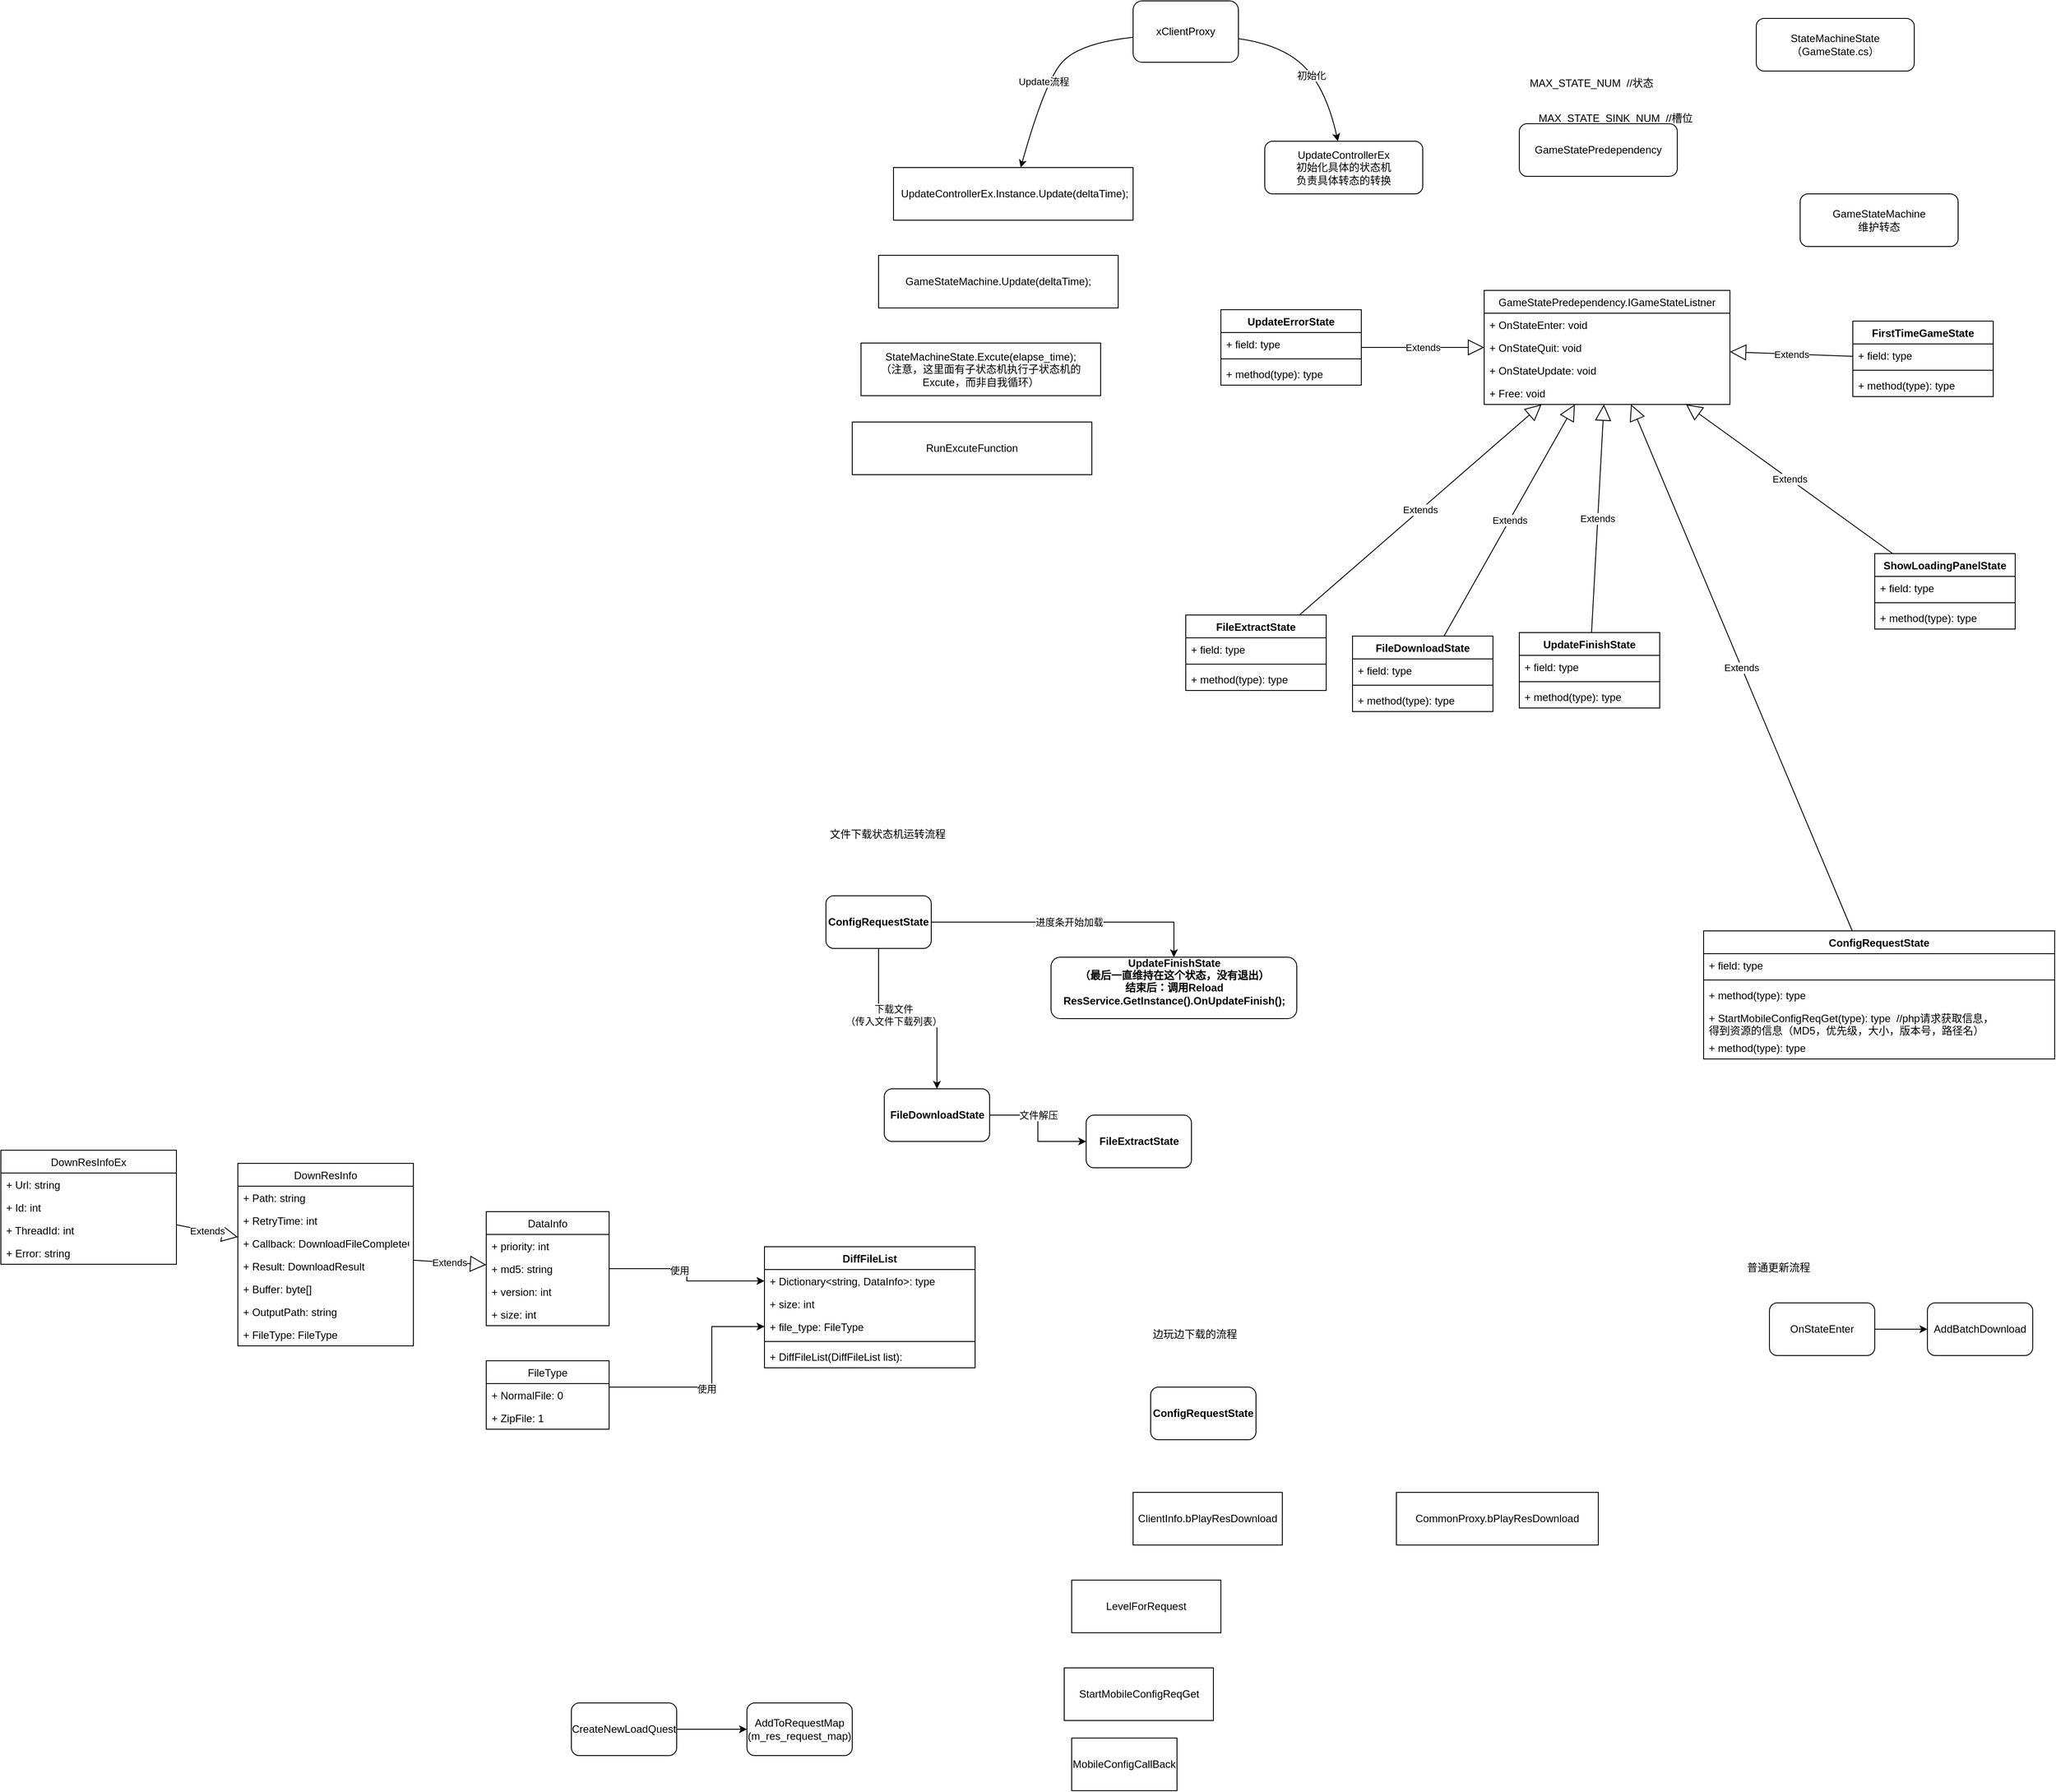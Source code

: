 <mxfile version="13.10.2" type="github">
  <diagram id="poAoHHD4wJXneolooooK" name="Page-1">
    <mxGraphModel dx="3327" dy="934" grid="1" gridSize="10" guides="1" tooltips="1" connect="1" arrows="1" fold="1" page="1" pageScale="1" pageWidth="827" pageHeight="1169" math="0" shadow="0">
      <root>
        <mxCell id="0" />
        <mxCell id="1" parent="0" />
        <mxCell id="TegShTSiwR75E2xf8N01-50" value="GameStatePredependency" style="rounded=1;whiteSpace=wrap;html=1;" parent="1" vertex="1">
          <mxGeometry x="210" y="360" width="180" height="60" as="geometry" />
        </mxCell>
        <mxCell id="TegShTSiwR75E2xf8N01-51" value="GameStatePredependency.IGameStateListner" style="swimlane;fontStyle=0;childLayout=stackLayout;horizontal=1;startSize=26;fillColor=none;horizontalStack=0;resizeParent=1;resizeParentMax=0;resizeLast=0;collapsible=1;marginBottom=0;" parent="1" vertex="1">
          <mxGeometry x="170" y="550" width="280" height="130" as="geometry" />
        </mxCell>
        <mxCell id="TegShTSiwR75E2xf8N01-52" value="+ OnStateEnter: void" style="text;strokeColor=none;fillColor=none;align=left;verticalAlign=top;spacingLeft=4;spacingRight=4;overflow=hidden;rotatable=0;points=[[0,0.5],[1,0.5]];portConstraint=eastwest;" parent="TegShTSiwR75E2xf8N01-51" vertex="1">
          <mxGeometry y="26" width="280" height="26" as="geometry" />
        </mxCell>
        <mxCell id="TegShTSiwR75E2xf8N01-53" value="+ OnStateQuit: void" style="text;strokeColor=none;fillColor=none;align=left;verticalAlign=top;spacingLeft=4;spacingRight=4;overflow=hidden;rotatable=0;points=[[0,0.5],[1,0.5]];portConstraint=eastwest;" parent="TegShTSiwR75E2xf8N01-51" vertex="1">
          <mxGeometry y="52" width="280" height="26" as="geometry" />
        </mxCell>
        <mxCell id="TegShTSiwR75E2xf8N01-54" value="+ OnStateUpdate: void" style="text;strokeColor=none;fillColor=none;align=left;verticalAlign=top;spacingLeft=4;spacingRight=4;overflow=hidden;rotatable=0;points=[[0,0.5],[1,0.5]];portConstraint=eastwest;" parent="TegShTSiwR75E2xf8N01-51" vertex="1">
          <mxGeometry y="78" width="280" height="26" as="geometry" />
        </mxCell>
        <mxCell id="TegShTSiwR75E2xf8N01-55" value="+ Free: void" style="text;strokeColor=none;fillColor=none;align=left;verticalAlign=top;spacingLeft=4;spacingRight=4;overflow=hidden;rotatable=0;points=[[0,0.5],[1,0.5]];portConstraint=eastwest;" parent="TegShTSiwR75E2xf8N01-51" vertex="1">
          <mxGeometry y="104" width="280" height="26" as="geometry" />
        </mxCell>
        <mxCell id="TegShTSiwR75E2xf8N01-56" value="MAX_STATE_SINK_NUM&amp;nbsp; //槽位" style="text;whiteSpace=wrap;html=1;" parent="1" vertex="1">
          <mxGeometry x="230" y="340" width="190" height="30" as="geometry" />
        </mxCell>
        <mxCell id="TegShTSiwR75E2xf8N01-57" value="MAX_STATE_NUM&amp;nbsp; //状态" style="text;whiteSpace=wrap;html=1;" parent="1" vertex="1">
          <mxGeometry x="220" y="300" width="170" height="30" as="geometry" />
        </mxCell>
        <mxCell id="TegShTSiwR75E2xf8N01-58" value="UpdateErrorState" style="swimlane;fontStyle=1;align=center;verticalAlign=top;childLayout=stackLayout;horizontal=1;startSize=26;horizontalStack=0;resizeParent=1;resizeParentMax=0;resizeLast=0;collapsible=1;marginBottom=0;" parent="1" vertex="1">
          <mxGeometry x="-130" y="572" width="160" height="86" as="geometry" />
        </mxCell>
        <mxCell id="TegShTSiwR75E2xf8N01-59" value="+ field: type" style="text;strokeColor=none;fillColor=none;align=left;verticalAlign=top;spacingLeft=4;spacingRight=4;overflow=hidden;rotatable=0;points=[[0,0.5],[1,0.5]];portConstraint=eastwest;" parent="TegShTSiwR75E2xf8N01-58" vertex="1">
          <mxGeometry y="26" width="160" height="26" as="geometry" />
        </mxCell>
        <mxCell id="TegShTSiwR75E2xf8N01-60" value="" style="line;strokeWidth=1;fillColor=none;align=left;verticalAlign=middle;spacingTop=-1;spacingLeft=3;spacingRight=3;rotatable=0;labelPosition=right;points=[];portConstraint=eastwest;" parent="TegShTSiwR75E2xf8N01-58" vertex="1">
          <mxGeometry y="52" width="160" height="8" as="geometry" />
        </mxCell>
        <mxCell id="TegShTSiwR75E2xf8N01-61" value="+ method(type): type" style="text;strokeColor=none;fillColor=none;align=left;verticalAlign=top;spacingLeft=4;spacingRight=4;overflow=hidden;rotatable=0;points=[[0,0.5],[1,0.5]];portConstraint=eastwest;" parent="TegShTSiwR75E2xf8N01-58" vertex="1">
          <mxGeometry y="60" width="160" height="26" as="geometry" />
        </mxCell>
        <mxCell id="TegShTSiwR75E2xf8N01-62" value="Extends" style="endArrow=block;endSize=16;endFill=0;html=1;" parent="1" source="TegShTSiwR75E2xf8N01-58" target="TegShTSiwR75E2xf8N01-51" edge="1">
          <mxGeometry width="160" relative="1" as="geometry">
            <mxPoint x="330" y="410" as="sourcePoint" />
            <mxPoint x="490" y="410" as="targetPoint" />
          </mxGeometry>
        </mxCell>
        <mxCell id="TegShTSiwR75E2xf8N01-63" value="ShowLoadingPanelState" style="swimlane;fontStyle=1;align=center;verticalAlign=top;childLayout=stackLayout;horizontal=1;startSize=26;horizontalStack=0;resizeParent=1;resizeParentMax=0;resizeLast=0;collapsible=1;marginBottom=0;" parent="1" vertex="1">
          <mxGeometry x="615" y="850" width="160" height="86" as="geometry" />
        </mxCell>
        <mxCell id="TegShTSiwR75E2xf8N01-64" value="+ field: type" style="text;strokeColor=none;fillColor=none;align=left;verticalAlign=top;spacingLeft=4;spacingRight=4;overflow=hidden;rotatable=0;points=[[0,0.5],[1,0.5]];portConstraint=eastwest;" parent="TegShTSiwR75E2xf8N01-63" vertex="1">
          <mxGeometry y="26" width="160" height="26" as="geometry" />
        </mxCell>
        <mxCell id="TegShTSiwR75E2xf8N01-65" value="" style="line;strokeWidth=1;fillColor=none;align=left;verticalAlign=middle;spacingTop=-1;spacingLeft=3;spacingRight=3;rotatable=0;labelPosition=right;points=[];portConstraint=eastwest;" parent="TegShTSiwR75E2xf8N01-63" vertex="1">
          <mxGeometry y="52" width="160" height="8" as="geometry" />
        </mxCell>
        <mxCell id="TegShTSiwR75E2xf8N01-66" value="+ method(type): type" style="text;strokeColor=none;fillColor=none;align=left;verticalAlign=top;spacingLeft=4;spacingRight=4;overflow=hidden;rotatable=0;points=[[0,0.5],[1,0.5]];portConstraint=eastwest;" parent="TegShTSiwR75E2xf8N01-63" vertex="1">
          <mxGeometry y="60" width="160" height="26" as="geometry" />
        </mxCell>
        <mxCell id="TegShTSiwR75E2xf8N01-67" value="UpdateFinishState" style="swimlane;fontStyle=1;align=center;verticalAlign=top;childLayout=stackLayout;horizontal=1;startSize=26;horizontalStack=0;resizeParent=1;resizeParentMax=0;resizeLast=0;collapsible=1;marginBottom=0;" parent="1" vertex="1">
          <mxGeometry x="210" y="940" width="160" height="86" as="geometry" />
        </mxCell>
        <mxCell id="TegShTSiwR75E2xf8N01-68" value="+ field: type" style="text;strokeColor=none;fillColor=none;align=left;verticalAlign=top;spacingLeft=4;spacingRight=4;overflow=hidden;rotatable=0;points=[[0,0.5],[1,0.5]];portConstraint=eastwest;" parent="TegShTSiwR75E2xf8N01-67" vertex="1">
          <mxGeometry y="26" width="160" height="26" as="geometry" />
        </mxCell>
        <mxCell id="TegShTSiwR75E2xf8N01-69" value="" style="line;strokeWidth=1;fillColor=none;align=left;verticalAlign=middle;spacingTop=-1;spacingLeft=3;spacingRight=3;rotatable=0;labelPosition=right;points=[];portConstraint=eastwest;" parent="TegShTSiwR75E2xf8N01-67" vertex="1">
          <mxGeometry y="52" width="160" height="8" as="geometry" />
        </mxCell>
        <mxCell id="TegShTSiwR75E2xf8N01-70" value="+ method(type): type" style="text;strokeColor=none;fillColor=none;align=left;verticalAlign=top;spacingLeft=4;spacingRight=4;overflow=hidden;rotatable=0;points=[[0,0.5],[1,0.5]];portConstraint=eastwest;" parent="TegShTSiwR75E2xf8N01-67" vertex="1">
          <mxGeometry y="60" width="160" height="26" as="geometry" />
        </mxCell>
        <mxCell id="TegShTSiwR75E2xf8N01-71" value="FirstTimeGameState" style="swimlane;fontStyle=1;align=center;verticalAlign=top;childLayout=stackLayout;horizontal=1;startSize=26;horizontalStack=0;resizeParent=1;resizeParentMax=0;resizeLast=0;collapsible=1;marginBottom=0;" parent="1" vertex="1">
          <mxGeometry x="590" y="585" width="160" height="86" as="geometry" />
        </mxCell>
        <mxCell id="TegShTSiwR75E2xf8N01-72" value="+ field: type" style="text;strokeColor=none;fillColor=none;align=left;verticalAlign=top;spacingLeft=4;spacingRight=4;overflow=hidden;rotatable=0;points=[[0,0.5],[1,0.5]];portConstraint=eastwest;" parent="TegShTSiwR75E2xf8N01-71" vertex="1">
          <mxGeometry y="26" width="160" height="26" as="geometry" />
        </mxCell>
        <mxCell id="TegShTSiwR75E2xf8N01-73" value="" style="line;strokeWidth=1;fillColor=none;align=left;verticalAlign=middle;spacingTop=-1;spacingLeft=3;spacingRight=3;rotatable=0;labelPosition=right;points=[];portConstraint=eastwest;" parent="TegShTSiwR75E2xf8N01-71" vertex="1">
          <mxGeometry y="52" width="160" height="8" as="geometry" />
        </mxCell>
        <mxCell id="TegShTSiwR75E2xf8N01-74" value="+ method(type): type" style="text;strokeColor=none;fillColor=none;align=left;verticalAlign=top;spacingLeft=4;spacingRight=4;overflow=hidden;rotatable=0;points=[[0,0.5],[1,0.5]];portConstraint=eastwest;" parent="TegShTSiwR75E2xf8N01-71" vertex="1">
          <mxGeometry y="60" width="160" height="26" as="geometry" />
        </mxCell>
        <mxCell id="TegShTSiwR75E2xf8N01-75" value="FileExtractState" style="swimlane;fontStyle=1;align=center;verticalAlign=top;childLayout=stackLayout;horizontal=1;startSize=26;horizontalStack=0;resizeParent=1;resizeParentMax=0;resizeLast=0;collapsible=1;marginBottom=0;" parent="1" vertex="1">
          <mxGeometry x="-170" y="920" width="160" height="86" as="geometry" />
        </mxCell>
        <mxCell id="TegShTSiwR75E2xf8N01-76" value="+ field: type" style="text;strokeColor=none;fillColor=none;align=left;verticalAlign=top;spacingLeft=4;spacingRight=4;overflow=hidden;rotatable=0;points=[[0,0.5],[1,0.5]];portConstraint=eastwest;" parent="TegShTSiwR75E2xf8N01-75" vertex="1">
          <mxGeometry y="26" width="160" height="26" as="geometry" />
        </mxCell>
        <mxCell id="TegShTSiwR75E2xf8N01-77" value="" style="line;strokeWidth=1;fillColor=none;align=left;verticalAlign=middle;spacingTop=-1;spacingLeft=3;spacingRight=3;rotatable=0;labelPosition=right;points=[];portConstraint=eastwest;" parent="TegShTSiwR75E2xf8N01-75" vertex="1">
          <mxGeometry y="52" width="160" height="8" as="geometry" />
        </mxCell>
        <mxCell id="TegShTSiwR75E2xf8N01-78" value="+ method(type): type" style="text;strokeColor=none;fillColor=none;align=left;verticalAlign=top;spacingLeft=4;spacingRight=4;overflow=hidden;rotatable=0;points=[[0,0.5],[1,0.5]];portConstraint=eastwest;" parent="TegShTSiwR75E2xf8N01-75" vertex="1">
          <mxGeometry y="60" width="160" height="26" as="geometry" />
        </mxCell>
        <mxCell id="TegShTSiwR75E2xf8N01-79" value="FileDownloadState" style="swimlane;fontStyle=1;align=center;verticalAlign=top;childLayout=stackLayout;horizontal=1;startSize=26;horizontalStack=0;resizeParent=1;resizeParentMax=0;resizeLast=0;collapsible=1;marginBottom=0;" parent="1" vertex="1">
          <mxGeometry x="20" y="944" width="160" height="86" as="geometry" />
        </mxCell>
        <mxCell id="TegShTSiwR75E2xf8N01-80" value="+ field: type" style="text;strokeColor=none;fillColor=none;align=left;verticalAlign=top;spacingLeft=4;spacingRight=4;overflow=hidden;rotatable=0;points=[[0,0.5],[1,0.5]];portConstraint=eastwest;" parent="TegShTSiwR75E2xf8N01-79" vertex="1">
          <mxGeometry y="26" width="160" height="26" as="geometry" />
        </mxCell>
        <mxCell id="TegShTSiwR75E2xf8N01-81" value="" style="line;strokeWidth=1;fillColor=none;align=left;verticalAlign=middle;spacingTop=-1;spacingLeft=3;spacingRight=3;rotatable=0;labelPosition=right;points=[];portConstraint=eastwest;" parent="TegShTSiwR75E2xf8N01-79" vertex="1">
          <mxGeometry y="52" width="160" height="8" as="geometry" />
        </mxCell>
        <mxCell id="TegShTSiwR75E2xf8N01-82" value="+ method(type): type" style="text;strokeColor=none;fillColor=none;align=left;verticalAlign=top;spacingLeft=4;spacingRight=4;overflow=hidden;rotatable=0;points=[[0,0.5],[1,0.5]];portConstraint=eastwest;" parent="TegShTSiwR75E2xf8N01-79" vertex="1">
          <mxGeometry y="60" width="160" height="26" as="geometry" />
        </mxCell>
        <mxCell id="TegShTSiwR75E2xf8N01-83" value="ConfigRequestState" style="swimlane;fontStyle=1;align=center;verticalAlign=top;childLayout=stackLayout;horizontal=1;startSize=26;horizontalStack=0;resizeParent=1;resizeParentMax=0;resizeLast=0;collapsible=1;marginBottom=0;" parent="1" vertex="1">
          <mxGeometry x="420" y="1280" width="400" height="146" as="geometry" />
        </mxCell>
        <mxCell id="TegShTSiwR75E2xf8N01-84" value="+ field: type" style="text;strokeColor=none;fillColor=none;align=left;verticalAlign=top;spacingLeft=4;spacingRight=4;overflow=hidden;rotatable=0;points=[[0,0.5],[1,0.5]];portConstraint=eastwest;" parent="TegShTSiwR75E2xf8N01-83" vertex="1">
          <mxGeometry y="26" width="400" height="26" as="geometry" />
        </mxCell>
        <mxCell id="TegShTSiwR75E2xf8N01-85" value="" style="line;strokeWidth=1;fillColor=none;align=left;verticalAlign=middle;spacingTop=-1;spacingLeft=3;spacingRight=3;rotatable=0;labelPosition=right;points=[];portConstraint=eastwest;" parent="TegShTSiwR75E2xf8N01-83" vertex="1">
          <mxGeometry y="52" width="400" height="8" as="geometry" />
        </mxCell>
        <mxCell id="TegShTSiwR75E2xf8N01-86" value="+ method(type): type" style="text;strokeColor=none;fillColor=none;align=left;verticalAlign=top;spacingLeft=4;spacingRight=4;overflow=hidden;rotatable=0;points=[[0,0.5],[1,0.5]];portConstraint=eastwest;" parent="TegShTSiwR75E2xf8N01-83" vertex="1">
          <mxGeometry y="60" width="400" height="26" as="geometry" />
        </mxCell>
        <mxCell id="ehXN9OD-bpD-5gohw3rK-1" value="+ StartMobileConfigReqGet(type): type  //php请求获取信息，&#xa;得到资源的信息（MD5，优先级，大小，版本号，路径名）" style="text;strokeColor=none;fillColor=none;align=left;verticalAlign=top;spacingLeft=4;spacingRight=4;overflow=hidden;rotatable=0;points=[[0,0.5],[1,0.5]];portConstraint=eastwest;" parent="TegShTSiwR75E2xf8N01-83" vertex="1">
          <mxGeometry y="86" width="400" height="34" as="geometry" />
        </mxCell>
        <mxCell id="ehXN9OD-bpD-5gohw3rK-2" value="+ method(type): type" style="text;strokeColor=none;fillColor=none;align=left;verticalAlign=top;spacingLeft=4;spacingRight=4;overflow=hidden;rotatable=0;points=[[0,0.5],[1,0.5]];portConstraint=eastwest;" parent="TegShTSiwR75E2xf8N01-83" vertex="1">
          <mxGeometry y="120" width="400" height="26" as="geometry" />
        </mxCell>
        <mxCell id="TegShTSiwR75E2xf8N01-87" value="StateMachineState（GameState.cs）" style="rounded=1;whiteSpace=wrap;html=1;" parent="1" vertex="1">
          <mxGeometry x="480" y="240" width="180" height="60" as="geometry" />
        </mxCell>
        <mxCell id="TegShTSiwR75E2xf8N01-88" value="Extends" style="endArrow=block;endSize=16;endFill=0;html=1;" parent="1" source="TegShTSiwR75E2xf8N01-71" target="TegShTSiwR75E2xf8N01-51" edge="1">
          <mxGeometry width="160" relative="1" as="geometry">
            <mxPoint x="50" y="750" as="sourcePoint" />
            <mxPoint x="190" y="750" as="targetPoint" />
          </mxGeometry>
        </mxCell>
        <mxCell id="TegShTSiwR75E2xf8N01-89" value="Extends" style="endArrow=block;endSize=16;endFill=0;html=1;" parent="1" source="TegShTSiwR75E2xf8N01-75" target="TegShTSiwR75E2xf8N01-51" edge="1">
          <mxGeometry width="160" relative="1" as="geometry">
            <mxPoint x="60" y="760" as="sourcePoint" />
            <mxPoint x="200" y="760" as="targetPoint" />
          </mxGeometry>
        </mxCell>
        <mxCell id="TegShTSiwR75E2xf8N01-90" value="Extends" style="endArrow=block;endSize=16;endFill=0;html=1;" parent="1" source="TegShTSiwR75E2xf8N01-67" target="TegShTSiwR75E2xf8N01-51" edge="1">
          <mxGeometry width="160" relative="1" as="geometry">
            <mxPoint x="70" y="770" as="sourcePoint" />
            <mxPoint x="210" y="770" as="targetPoint" />
          </mxGeometry>
        </mxCell>
        <mxCell id="TegShTSiwR75E2xf8N01-91" value="Extends" style="endArrow=block;endSize=16;endFill=0;html=1;" parent="1" source="TegShTSiwR75E2xf8N01-79" target="TegShTSiwR75E2xf8N01-51" edge="1">
          <mxGeometry width="160" relative="1" as="geometry">
            <mxPoint x="80" y="780" as="sourcePoint" />
            <mxPoint x="220" y="780" as="targetPoint" />
          </mxGeometry>
        </mxCell>
        <mxCell id="TegShTSiwR75E2xf8N01-92" value="Extends" style="endArrow=block;endSize=16;endFill=0;html=1;" parent="1" source="TegShTSiwR75E2xf8N01-83" target="TegShTSiwR75E2xf8N01-51" edge="1">
          <mxGeometry width="160" relative="1" as="geometry">
            <mxPoint x="90" y="790" as="sourcePoint" />
            <mxPoint x="230" y="790" as="targetPoint" />
          </mxGeometry>
        </mxCell>
        <mxCell id="TegShTSiwR75E2xf8N01-93" value="Extends" style="endArrow=block;endSize=16;endFill=0;html=1;" parent="1" source="TegShTSiwR75E2xf8N01-63" target="TegShTSiwR75E2xf8N01-51" edge="1">
          <mxGeometry width="160" relative="1" as="geometry">
            <mxPoint x="600" y="635.111" as="sourcePoint" />
            <mxPoint x="460" y="630.056" as="targetPoint" />
          </mxGeometry>
        </mxCell>
        <mxCell id="TegShTSiwR75E2xf8N01-94" value="UpdateControllerEx&lt;br&gt;初始化具体的状态机&lt;br&gt;负责具体转态的转换" style="rounded=1;whiteSpace=wrap;html=1;" parent="1" vertex="1">
          <mxGeometry x="-80" y="380" width="180" height="60" as="geometry" />
        </mxCell>
        <mxCell id="TegShTSiwR75E2xf8N01-95" value="GameStateMachine&lt;br&gt;维护转态" style="rounded=1;whiteSpace=wrap;html=1;" parent="1" vertex="1">
          <mxGeometry x="530" y="440" width="180" height="60" as="geometry" />
        </mxCell>
        <mxCell id="TegShTSiwR75E2xf8N01-96" value="xClientProxy" style="rounded=1;whiteSpace=wrap;html=1;" parent="1" vertex="1">
          <mxGeometry x="-230" y="220" width="120" height="70" as="geometry" />
        </mxCell>
        <mxCell id="TegShTSiwR75E2xf8N01-97" value="" style="curved=1;endArrow=classic;html=1;" parent="1" source="TegShTSiwR75E2xf8N01-96" target="TegShTSiwR75E2xf8N01-94" edge="1">
          <mxGeometry width="50" height="50" relative="1" as="geometry">
            <mxPoint x="-30" y="310" as="sourcePoint" />
            <mxPoint x="20" y="260" as="targetPoint" />
            <Array as="points">
              <mxPoint x="-60" y="270" />
              <mxPoint x="-10" y="320" />
            </Array>
          </mxGeometry>
        </mxCell>
        <mxCell id="TegShTSiwR75E2xf8N01-98" value="初始化" style="edgeLabel;html=1;align=center;verticalAlign=middle;resizable=0;points=[];" parent="TegShTSiwR75E2xf8N01-97" vertex="1" connectable="0">
          <mxGeometry x="0.079" y="-1" relative="1" as="geometry">
            <mxPoint x="-1" as="offset" />
          </mxGeometry>
        </mxCell>
        <mxCell id="GtW2HttxMYq7Off1ql-g-1" value="" style="curved=1;endArrow=classic;html=1;" parent="1" source="TegShTSiwR75E2xf8N01-96" target="GtW2HttxMYq7Off1ql-g-3" edge="1">
          <mxGeometry width="50" height="50" relative="1" as="geometry">
            <mxPoint x="-100" y="273.182" as="sourcePoint" />
            <mxPoint x="-350" y="380" as="targetPoint" />
            <Array as="points">
              <mxPoint x="-290" y="268" />
              <mxPoint x="-330" y="310" />
            </Array>
          </mxGeometry>
        </mxCell>
        <mxCell id="GtW2HttxMYq7Off1ql-g-2" value="Update流程" style="edgeLabel;html=1;align=center;verticalAlign=middle;resizable=0;points=[];" parent="GtW2HttxMYq7Off1ql-g-1" vertex="1" connectable="0">
          <mxGeometry x="0.079" y="-1" relative="1" as="geometry">
            <mxPoint x="-1" as="offset" />
          </mxGeometry>
        </mxCell>
        <mxCell id="GtW2HttxMYq7Off1ql-g-3" value="&amp;nbsp;UpdateControllerEx.Instance.Update(deltaTime);" style="rounded=0;whiteSpace=wrap;html=1;" parent="1" vertex="1">
          <mxGeometry x="-503" y="410" width="273" height="60" as="geometry" />
        </mxCell>
        <mxCell id="GtW2HttxMYq7Off1ql-g-4" value="GameStateMachine.Update(deltaTime);" style="rounded=0;whiteSpace=wrap;html=1;" parent="1" vertex="1">
          <mxGeometry x="-520" y="510" width="273" height="60" as="geometry" />
        </mxCell>
        <mxCell id="GtW2HttxMYq7Off1ql-g-5" value="&lt;div&gt;StateMachineState.Excute(elapse_time);&lt;/div&gt;&lt;div&gt;（注意，这里面有子状态机执行子状态机的Excute，而非自我循环）&lt;/div&gt;" style="rounded=0;whiteSpace=wrap;html=1;" parent="1" vertex="1">
          <mxGeometry x="-540" y="610" width="273" height="60" as="geometry" />
        </mxCell>
        <mxCell id="GtW2HttxMYq7Off1ql-g-6" value="&lt;div&gt;RunExcuteFunction&lt;br&gt;&lt;/div&gt;" style="rounded=0;whiteSpace=wrap;html=1;" parent="1" vertex="1">
          <mxGeometry x="-550" y="700" width="273" height="60" as="geometry" />
        </mxCell>
        <mxCell id="ehXN9OD-bpD-5gohw3rK-6" style="edgeStyle=orthogonalEdgeStyle;rounded=0;orthogonalLoop=1;jettySize=auto;html=1;" parent="1" source="ehXN9OD-bpD-5gohw3rK-3" target="ehXN9OD-bpD-5gohw3rK-5" edge="1">
          <mxGeometry relative="1" as="geometry" />
        </mxCell>
        <mxCell id="ehXN9OD-bpD-5gohw3rK-7" value="进度条开始加载" style="edgeLabel;html=1;align=center;verticalAlign=middle;resizable=0;points=[];" parent="ehXN9OD-bpD-5gohw3rK-6" vertex="1" connectable="0">
          <mxGeometry x="-0.014" relative="1" as="geometry">
            <mxPoint x="1" as="offset" />
          </mxGeometry>
        </mxCell>
        <mxCell id="ehXN9OD-bpD-5gohw3rK-9" style="edgeStyle=orthogonalEdgeStyle;rounded=0;orthogonalLoop=1;jettySize=auto;html=1;" parent="1" source="ehXN9OD-bpD-5gohw3rK-3" target="ehXN9OD-bpD-5gohw3rK-8" edge="1">
          <mxGeometry relative="1" as="geometry" />
        </mxCell>
        <mxCell id="ehXN9OD-bpD-5gohw3rK-10" value="下载文件&lt;br&gt;（传入文件下载列表）" style="edgeLabel;html=1;align=center;verticalAlign=middle;resizable=0;points=[];" parent="ehXN9OD-bpD-5gohw3rK-9" vertex="1" connectable="0">
          <mxGeometry x="-0.148" y="4" relative="1" as="geometry">
            <mxPoint as="offset" />
          </mxGeometry>
        </mxCell>
        <mxCell id="ehXN9OD-bpD-5gohw3rK-3" value="&lt;span style=&quot;font-weight: 700&quot;&gt;ConfigRequestState&lt;/span&gt;" style="rounded=1;whiteSpace=wrap;html=1;" parent="1" vertex="1">
          <mxGeometry x="-580" y="1240" width="120" height="60" as="geometry" />
        </mxCell>
        <mxCell id="ehXN9OD-bpD-5gohw3rK-4" value="文件下载状态机运转流程" style="text;html=1;align=center;verticalAlign=middle;resizable=0;points=[];autosize=1;" parent="1" vertex="1">
          <mxGeometry x="-585" y="1160" width="150" height="20" as="geometry" />
        </mxCell>
        <mxCell id="ehXN9OD-bpD-5gohw3rK-5" value="&lt;b&gt;UpdateFinishState&lt;/b&gt;&lt;br&gt;&lt;b&gt;（最后一直维持在这个状态，没有退出）&lt;/b&gt;&lt;br&gt;&lt;b&gt;结束后：调用Reload&lt;/b&gt;&lt;br&gt;&lt;div&gt;&lt;b&gt;ResService.GetInstance().OnUpdateFinish();&lt;/b&gt;&lt;/div&gt;&lt;div style=&quot;font-weight: 700&quot;&gt;&lt;br&gt;&lt;/div&gt;" style="rounded=1;whiteSpace=wrap;html=1;" parent="1" vertex="1">
          <mxGeometry x="-323.5" y="1310" width="280" height="70" as="geometry" />
        </mxCell>
        <mxCell id="ehXN9OD-bpD-5gohw3rK-11" style="edgeStyle=orthogonalEdgeStyle;rounded=0;orthogonalLoop=1;jettySize=auto;html=1;" parent="1" source="ehXN9OD-bpD-5gohw3rK-8" target="ehXN9OD-bpD-5gohw3rK-12" edge="1">
          <mxGeometry relative="1" as="geometry">
            <mxPoint x="-273.5" y="1510" as="targetPoint" />
          </mxGeometry>
        </mxCell>
        <mxCell id="ehXN9OD-bpD-5gohw3rK-13" value="文件解压" style="edgeLabel;html=1;align=center;verticalAlign=middle;resizable=0;points=[];" parent="ehXN9OD-bpD-5gohw3rK-11" vertex="1" connectable="0">
          <mxGeometry x="-0.214" relative="1" as="geometry">
            <mxPoint as="offset" />
          </mxGeometry>
        </mxCell>
        <mxCell id="ehXN9OD-bpD-5gohw3rK-8" value="&lt;span style=&quot;font-weight: 700&quot;&gt;FileDownloadState&lt;/span&gt;" style="rounded=1;whiteSpace=wrap;html=1;" parent="1" vertex="1">
          <mxGeometry x="-513.5" y="1460" width="120" height="60" as="geometry" />
        </mxCell>
        <mxCell id="ehXN9OD-bpD-5gohw3rK-12" value="&lt;span style=&quot;font-weight: 700&quot;&gt;FileExtractState&lt;/span&gt;" style="rounded=1;whiteSpace=wrap;html=1;" parent="1" vertex="1">
          <mxGeometry x="-283.5" y="1490" width="120" height="60" as="geometry" />
        </mxCell>
        <mxCell id="ehXN9OD-bpD-5gohw3rK-14" value="DiffFileList" style="swimlane;fontStyle=1;align=center;verticalAlign=top;childLayout=stackLayout;horizontal=1;startSize=26;horizontalStack=0;resizeParent=1;resizeParentMax=0;resizeLast=0;collapsible=1;marginBottom=0;" parent="1" vertex="1">
          <mxGeometry x="-650" y="1640" width="240" height="138" as="geometry" />
        </mxCell>
        <mxCell id="ehXN9OD-bpD-5gohw3rK-15" value="+ Dictionary&lt;string, DataInfo&gt;: type" style="text;strokeColor=none;fillColor=none;align=left;verticalAlign=top;spacingLeft=4;spacingRight=4;overflow=hidden;rotatable=0;points=[[0,0.5],[1,0.5]];portConstraint=eastwest;" parent="ehXN9OD-bpD-5gohw3rK-14" vertex="1">
          <mxGeometry y="26" width="240" height="26" as="geometry" />
        </mxCell>
        <mxCell id="ehXN9OD-bpD-5gohw3rK-23" value="+ size: int" style="text;strokeColor=none;fillColor=none;align=left;verticalAlign=top;spacingLeft=4;spacingRight=4;overflow=hidden;rotatable=0;points=[[0,0.5],[1,0.5]];portConstraint=eastwest;" parent="ehXN9OD-bpD-5gohw3rK-14" vertex="1">
          <mxGeometry y="52" width="240" height="26" as="geometry" />
        </mxCell>
        <mxCell id="ehXN9OD-bpD-5gohw3rK-24" value="+ file_type: FileType" style="text;strokeColor=none;fillColor=none;align=left;verticalAlign=top;spacingLeft=4;spacingRight=4;overflow=hidden;rotatable=0;points=[[0,0.5],[1,0.5]];portConstraint=eastwest;" parent="ehXN9OD-bpD-5gohw3rK-14" vertex="1">
          <mxGeometry y="78" width="240" height="26" as="geometry" />
        </mxCell>
        <mxCell id="ehXN9OD-bpD-5gohw3rK-16" value="" style="line;strokeWidth=1;fillColor=none;align=left;verticalAlign=middle;spacingTop=-1;spacingLeft=3;spacingRight=3;rotatable=0;labelPosition=right;points=[];portConstraint=eastwest;" parent="ehXN9OD-bpD-5gohw3rK-14" vertex="1">
          <mxGeometry y="104" width="240" height="8" as="geometry" />
        </mxCell>
        <mxCell id="ehXN9OD-bpD-5gohw3rK-17" value="+ DiffFileList(DiffFileList list):" style="text;strokeColor=none;fillColor=none;align=left;verticalAlign=top;spacingLeft=4;spacingRight=4;overflow=hidden;rotatable=0;points=[[0,0.5],[1,0.5]];portConstraint=eastwest;" parent="ehXN9OD-bpD-5gohw3rK-14" vertex="1">
          <mxGeometry y="112" width="240" height="26" as="geometry" />
        </mxCell>
        <mxCell id="ehXN9OD-bpD-5gohw3rK-31" style="edgeStyle=orthogonalEdgeStyle;rounded=0;orthogonalLoop=1;jettySize=auto;html=1;" parent="1" source="ehXN9OD-bpD-5gohw3rK-18" target="ehXN9OD-bpD-5gohw3rK-15" edge="1">
          <mxGeometry relative="1" as="geometry" />
        </mxCell>
        <mxCell id="ehXN9OD-bpD-5gohw3rK-33" value="使用" style="edgeLabel;html=1;align=center;verticalAlign=middle;resizable=0;points=[];" parent="ehXN9OD-bpD-5gohw3rK-31" vertex="1" connectable="0">
          <mxGeometry x="-0.166" y="-2" relative="1" as="geometry">
            <mxPoint as="offset" />
          </mxGeometry>
        </mxCell>
        <mxCell id="ehXN9OD-bpD-5gohw3rK-18" value="DataInfo" style="swimlane;fontStyle=0;childLayout=stackLayout;horizontal=1;startSize=26;fillColor=none;horizontalStack=0;resizeParent=1;resizeParentMax=0;resizeLast=0;collapsible=1;marginBottom=0;" parent="1" vertex="1">
          <mxGeometry x="-967" y="1600" width="140" height="130" as="geometry" />
        </mxCell>
        <mxCell id="ehXN9OD-bpD-5gohw3rK-19" value="+ priority: int" style="text;strokeColor=none;fillColor=none;align=left;verticalAlign=top;spacingLeft=4;spacingRight=4;overflow=hidden;rotatable=0;points=[[0,0.5],[1,0.5]];portConstraint=eastwest;" parent="ehXN9OD-bpD-5gohw3rK-18" vertex="1">
          <mxGeometry y="26" width="140" height="26" as="geometry" />
        </mxCell>
        <mxCell id="ehXN9OD-bpD-5gohw3rK-20" value="+ md5: string" style="text;strokeColor=none;fillColor=none;align=left;verticalAlign=top;spacingLeft=4;spacingRight=4;overflow=hidden;rotatable=0;points=[[0,0.5],[1,0.5]];portConstraint=eastwest;" parent="ehXN9OD-bpD-5gohw3rK-18" vertex="1">
          <mxGeometry y="52" width="140" height="26" as="geometry" />
        </mxCell>
        <mxCell id="ehXN9OD-bpD-5gohw3rK-21" value="+ version: int" style="text;strokeColor=none;fillColor=none;align=left;verticalAlign=top;spacingLeft=4;spacingRight=4;overflow=hidden;rotatable=0;points=[[0,0.5],[1,0.5]];portConstraint=eastwest;" parent="ehXN9OD-bpD-5gohw3rK-18" vertex="1">
          <mxGeometry y="78" width="140" height="26" as="geometry" />
        </mxCell>
        <mxCell id="ehXN9OD-bpD-5gohw3rK-22" value="+ size: int" style="text;strokeColor=none;fillColor=none;align=left;verticalAlign=top;spacingLeft=4;spacingRight=4;overflow=hidden;rotatable=0;points=[[0,0.5],[1,0.5]];portConstraint=eastwest;" parent="ehXN9OD-bpD-5gohw3rK-18" vertex="1">
          <mxGeometry y="104" width="140" height="26" as="geometry" />
        </mxCell>
        <mxCell id="ehXN9OD-bpD-5gohw3rK-30" style="edgeStyle=orthogonalEdgeStyle;rounded=0;orthogonalLoop=1;jettySize=auto;html=1;" parent="1" source="ehXN9OD-bpD-5gohw3rK-25" target="ehXN9OD-bpD-5gohw3rK-24" edge="1">
          <mxGeometry relative="1" as="geometry">
            <Array as="points">
              <mxPoint x="-710" y="1800" />
              <mxPoint x="-710" y="1731" />
            </Array>
          </mxGeometry>
        </mxCell>
        <mxCell id="ehXN9OD-bpD-5gohw3rK-32" value="使用" style="edgeLabel;html=1;align=center;verticalAlign=middle;resizable=0;points=[];" parent="ehXN9OD-bpD-5gohw3rK-30" vertex="1" connectable="0">
          <mxGeometry x="-0.102" y="-2" relative="1" as="geometry">
            <mxPoint as="offset" />
          </mxGeometry>
        </mxCell>
        <mxCell id="ehXN9OD-bpD-5gohw3rK-25" value="FileType" style="swimlane;fontStyle=0;childLayout=stackLayout;horizontal=1;startSize=26;fillColor=none;horizontalStack=0;resizeParent=1;resizeParentMax=0;resizeLast=0;collapsible=1;marginBottom=0;" parent="1" vertex="1">
          <mxGeometry x="-967" y="1770" width="140" height="78" as="geometry" />
        </mxCell>
        <mxCell id="ehXN9OD-bpD-5gohw3rK-26" value="+ NormalFile: 0" style="text;strokeColor=none;fillColor=none;align=left;verticalAlign=top;spacingLeft=4;spacingRight=4;overflow=hidden;rotatable=0;points=[[0,0.5],[1,0.5]];portConstraint=eastwest;" parent="ehXN9OD-bpD-5gohw3rK-25" vertex="1">
          <mxGeometry y="26" width="140" height="26" as="geometry" />
        </mxCell>
        <mxCell id="ehXN9OD-bpD-5gohw3rK-27" value="+ ZipFile: 1" style="text;strokeColor=none;fillColor=none;align=left;verticalAlign=top;spacingLeft=4;spacingRight=4;overflow=hidden;rotatable=0;points=[[0,0.5],[1,0.5]];portConstraint=eastwest;" parent="ehXN9OD-bpD-5gohw3rK-25" vertex="1">
          <mxGeometry y="52" width="140" height="26" as="geometry" />
        </mxCell>
        <mxCell id="ehXN9OD-bpD-5gohw3rK-34" value="DownResInfo" style="swimlane;fontStyle=0;childLayout=stackLayout;horizontal=1;startSize=26;fillColor=none;horizontalStack=0;resizeParent=1;resizeParentMax=0;resizeLast=0;collapsible=1;marginBottom=0;" parent="1" vertex="1">
          <mxGeometry x="-1250" y="1545" width="200" height="208" as="geometry" />
        </mxCell>
        <mxCell id="ehXN9OD-bpD-5gohw3rK-35" value="+ Path: string" style="text;strokeColor=none;fillColor=none;align=left;verticalAlign=top;spacingLeft=4;spacingRight=4;overflow=hidden;rotatable=0;points=[[0,0.5],[1,0.5]];portConstraint=eastwest;" parent="ehXN9OD-bpD-5gohw3rK-34" vertex="1">
          <mxGeometry y="26" width="200" height="26" as="geometry" />
        </mxCell>
        <mxCell id="ehXN9OD-bpD-5gohw3rK-39" value="+ RetryTime: int" style="text;strokeColor=none;fillColor=none;align=left;verticalAlign=top;spacingLeft=4;spacingRight=4;overflow=hidden;rotatable=0;points=[[0,0.5],[1,0.5]];portConstraint=eastwest;" parent="ehXN9OD-bpD-5gohw3rK-34" vertex="1">
          <mxGeometry y="52" width="200" height="26" as="geometry" />
        </mxCell>
        <mxCell id="ehXN9OD-bpD-5gohw3rK-37" value="+ Callback: DownloadFileCompleteCallback" style="text;strokeColor=none;fillColor=none;align=left;verticalAlign=top;spacingLeft=4;spacingRight=4;overflow=hidden;rotatable=0;points=[[0,0.5],[1,0.5]];portConstraint=eastwest;" parent="ehXN9OD-bpD-5gohw3rK-34" vertex="1">
          <mxGeometry y="78" width="200" height="26" as="geometry" />
        </mxCell>
        <mxCell id="ehXN9OD-bpD-5gohw3rK-38" value="+ Result: DownloadResult" style="text;strokeColor=none;fillColor=none;align=left;verticalAlign=top;spacingLeft=4;spacingRight=4;overflow=hidden;rotatable=0;points=[[0,0.5],[1,0.5]];portConstraint=eastwest;" parent="ehXN9OD-bpD-5gohw3rK-34" vertex="1">
          <mxGeometry y="104" width="200" height="26" as="geometry" />
        </mxCell>
        <mxCell id="ehXN9OD-bpD-5gohw3rK-36" value="+ Buffer: byte[]" style="text;strokeColor=none;fillColor=none;align=left;verticalAlign=top;spacingLeft=4;spacingRight=4;overflow=hidden;rotatable=0;points=[[0,0.5],[1,0.5]];portConstraint=eastwest;" parent="ehXN9OD-bpD-5gohw3rK-34" vertex="1">
          <mxGeometry y="130" width="200" height="26" as="geometry" />
        </mxCell>
        <mxCell id="ehXN9OD-bpD-5gohw3rK-40" value="+ OutputPath: string" style="text;strokeColor=none;fillColor=none;align=left;verticalAlign=top;spacingLeft=4;spacingRight=4;overflow=hidden;rotatable=0;points=[[0,0.5],[1,0.5]];portConstraint=eastwest;" parent="ehXN9OD-bpD-5gohw3rK-34" vertex="1">
          <mxGeometry y="156" width="200" height="26" as="geometry" />
        </mxCell>
        <mxCell id="ehXN9OD-bpD-5gohw3rK-41" value="+ FileType: FileType" style="text;strokeColor=none;fillColor=none;align=left;verticalAlign=top;spacingLeft=4;spacingRight=4;overflow=hidden;rotatable=0;points=[[0,0.5],[1,0.5]];portConstraint=eastwest;" parent="ehXN9OD-bpD-5gohw3rK-34" vertex="1">
          <mxGeometry y="182" width="200" height="26" as="geometry" />
        </mxCell>
        <mxCell id="ehXN9OD-bpD-5gohw3rK-44" value="Extends" style="endArrow=block;endSize=16;endFill=0;html=1;" parent="1" source="ehXN9OD-bpD-5gohw3rK-34" target="ehXN9OD-bpD-5gohw3rK-18" edge="1">
          <mxGeometry width="160" relative="1" as="geometry">
            <mxPoint x="-1080" y="1510" as="sourcePoint" />
            <mxPoint x="-920" y="1510" as="targetPoint" />
          </mxGeometry>
        </mxCell>
        <mxCell id="ehXN9OD-bpD-5gohw3rK-47" value="" style="edgeStyle=orthogonalEdgeStyle;rounded=0;orthogonalLoop=1;jettySize=auto;html=1;" parent="1" source="ehXN9OD-bpD-5gohw3rK-45" target="ehXN9OD-bpD-5gohw3rK-46" edge="1">
          <mxGeometry relative="1" as="geometry" />
        </mxCell>
        <mxCell id="ehXN9OD-bpD-5gohw3rK-45" value="CreateNewLoadQuest" style="rounded=1;whiteSpace=wrap;html=1;" parent="1" vertex="1">
          <mxGeometry x="-870" y="2160" width="120" height="60" as="geometry" />
        </mxCell>
        <mxCell id="ehXN9OD-bpD-5gohw3rK-46" value="AddToRequestMap&lt;br&gt;(m_res_request_map)" style="whiteSpace=wrap;html=1;rounded=1;" parent="1" vertex="1">
          <mxGeometry x="-670" y="2160" width="120" height="60" as="geometry" />
        </mxCell>
        <mxCell id="ehXN9OD-bpD-5gohw3rK-49" value="DownResInfoEx" style="swimlane;fontStyle=0;childLayout=stackLayout;horizontal=1;startSize=26;fillColor=none;horizontalStack=0;resizeParent=1;resizeParentMax=0;resizeLast=0;collapsible=1;marginBottom=0;" parent="1" vertex="1">
          <mxGeometry x="-1520" y="1530" width="200" height="130" as="geometry" />
        </mxCell>
        <mxCell id="ehXN9OD-bpD-5gohw3rK-50" value="+ Url: string" style="text;strokeColor=none;fillColor=none;align=left;verticalAlign=top;spacingLeft=4;spacingRight=4;overflow=hidden;rotatable=0;points=[[0,0.5],[1,0.5]];portConstraint=eastwest;" parent="ehXN9OD-bpD-5gohw3rK-49" vertex="1">
          <mxGeometry y="26" width="200" height="26" as="geometry" />
        </mxCell>
        <mxCell id="ehXN9OD-bpD-5gohw3rK-51" value="+ Id: int" style="text;strokeColor=none;fillColor=none;align=left;verticalAlign=top;spacingLeft=4;spacingRight=4;overflow=hidden;rotatable=0;points=[[0,0.5],[1,0.5]];portConstraint=eastwest;" parent="ehXN9OD-bpD-5gohw3rK-49" vertex="1">
          <mxGeometry y="52" width="200" height="26" as="geometry" />
        </mxCell>
        <mxCell id="ehXN9OD-bpD-5gohw3rK-53" value="+ ThreadId: int" style="text;strokeColor=none;fillColor=none;align=left;verticalAlign=top;spacingLeft=4;spacingRight=4;overflow=hidden;rotatable=0;points=[[0,0.5],[1,0.5]];portConstraint=eastwest;" parent="ehXN9OD-bpD-5gohw3rK-49" vertex="1">
          <mxGeometry y="78" width="200" height="26" as="geometry" />
        </mxCell>
        <mxCell id="ehXN9OD-bpD-5gohw3rK-55" value="+ Error: string" style="text;strokeColor=none;fillColor=none;align=left;verticalAlign=top;spacingLeft=4;spacingRight=4;overflow=hidden;rotatable=0;points=[[0,0.5],[1,0.5]];portConstraint=eastwest;" parent="ehXN9OD-bpD-5gohw3rK-49" vertex="1">
          <mxGeometry y="104" width="200" height="26" as="geometry" />
        </mxCell>
        <mxCell id="ehXN9OD-bpD-5gohw3rK-57" value="Extends" style="endArrow=block;endSize=16;endFill=0;html=1;" parent="1" source="ehXN9OD-bpD-5gohw3rK-49" target="ehXN9OD-bpD-5gohw3rK-34" edge="1">
          <mxGeometry width="160" relative="1" as="geometry">
            <mxPoint x="-1354" y="1494" as="sourcePoint" />
            <mxPoint x="-1241" y="1645.29" as="targetPoint" />
          </mxGeometry>
        </mxCell>
        <mxCell id="i07_R7V35CWPJwAr8F6F-2" value="普通更新流程" style="text;html=1;align=center;verticalAlign=middle;resizable=0;points=[];autosize=1;" parent="1" vertex="1">
          <mxGeometry x="460" y="1654" width="90" height="20" as="geometry" />
        </mxCell>
        <mxCell id="i07_R7V35CWPJwAr8F6F-5" style="edgeStyle=orthogonalEdgeStyle;rounded=0;orthogonalLoop=1;jettySize=auto;html=1;" parent="1" source="i07_R7V35CWPJwAr8F6F-3" target="i07_R7V35CWPJwAr8F6F-4" edge="1">
          <mxGeometry relative="1" as="geometry" />
        </mxCell>
        <mxCell id="i07_R7V35CWPJwAr8F6F-3" value="OnStateEnter" style="rounded=1;whiteSpace=wrap;html=1;" parent="1" vertex="1">
          <mxGeometry x="495" y="1704" width="120" height="60" as="geometry" />
        </mxCell>
        <mxCell id="i07_R7V35CWPJwAr8F6F-4" value="AddBatchDownload" style="rounded=1;whiteSpace=wrap;html=1;" parent="1" vertex="1">
          <mxGeometry x="675" y="1704" width="120" height="60" as="geometry" />
        </mxCell>
        <mxCell id="ZEdZt6myIPDN67QOjYhQ-1" value="边玩边下载的流程" style="text;html=1;align=center;verticalAlign=middle;resizable=0;points=[];autosize=1;" vertex="1" parent="1">
          <mxGeometry x="-215" y="1730" width="110" height="20" as="geometry" />
        </mxCell>
        <mxCell id="ZEdZt6myIPDN67QOjYhQ-2" value="&lt;span style=&quot;font-weight: 700&quot;&gt;ConfigRequestState&lt;/span&gt;" style="rounded=1;whiteSpace=wrap;html=1;" vertex="1" parent="1">
          <mxGeometry x="-210" y="1800" width="120" height="60" as="geometry" />
        </mxCell>
        <mxCell id="ZEdZt6myIPDN67QOjYhQ-3" value="MobileConfigCallBack" style="rounded=0;whiteSpace=wrap;html=1;" vertex="1" parent="1">
          <mxGeometry x="-300" y="2200" width="120" height="60" as="geometry" />
        </mxCell>
        <mxCell id="ZEdZt6myIPDN67QOjYhQ-4" value="CommonProxy.bPlayResDownload" style="rounded=0;whiteSpace=wrap;html=1;" vertex="1" parent="1">
          <mxGeometry x="70" y="1920" width="230" height="60" as="geometry" />
        </mxCell>
        <mxCell id="ZEdZt6myIPDN67QOjYhQ-5" value="ClientInfo.bPlayResDownload" style="rounded=0;whiteSpace=wrap;html=1;" vertex="1" parent="1">
          <mxGeometry x="-230" y="1920" width="170" height="60" as="geometry" />
        </mxCell>
        <mxCell id="ZEdZt6myIPDN67QOjYhQ-6" value="LevelForRequest" style="rounded=0;whiteSpace=wrap;html=1;" vertex="1" parent="1">
          <mxGeometry x="-300" y="2020" width="170" height="60" as="geometry" />
        </mxCell>
        <mxCell id="ZEdZt6myIPDN67QOjYhQ-8" value="StartMobileConfigReqGet" style="rounded=0;whiteSpace=wrap;html=1;" vertex="1" parent="1">
          <mxGeometry x="-308.5" y="2120" width="170" height="60" as="geometry" />
        </mxCell>
      </root>
    </mxGraphModel>
  </diagram>
</mxfile>
